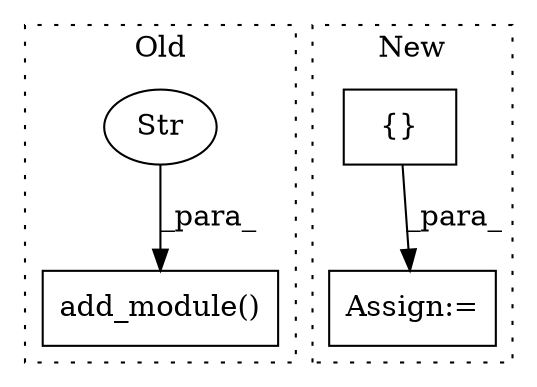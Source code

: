 digraph G {
subgraph cluster0 {
1 [label="add_module()" a="75" s="2042,2091" l="18,1" shape="box"];
4 [label="Str" a="66" s="2060" l="15" shape="ellipse"];
label = "Old";
style="dotted";
}
subgraph cluster1 {
2 [label="{}" a="59" s="1248,1248" l="2,1" shape="box"];
3 [label="Assign:=" a="68" s="1245" l="3" shape="box"];
label = "New";
style="dotted";
}
2 -> 3 [label="_para_"];
4 -> 1 [label="_para_"];
}